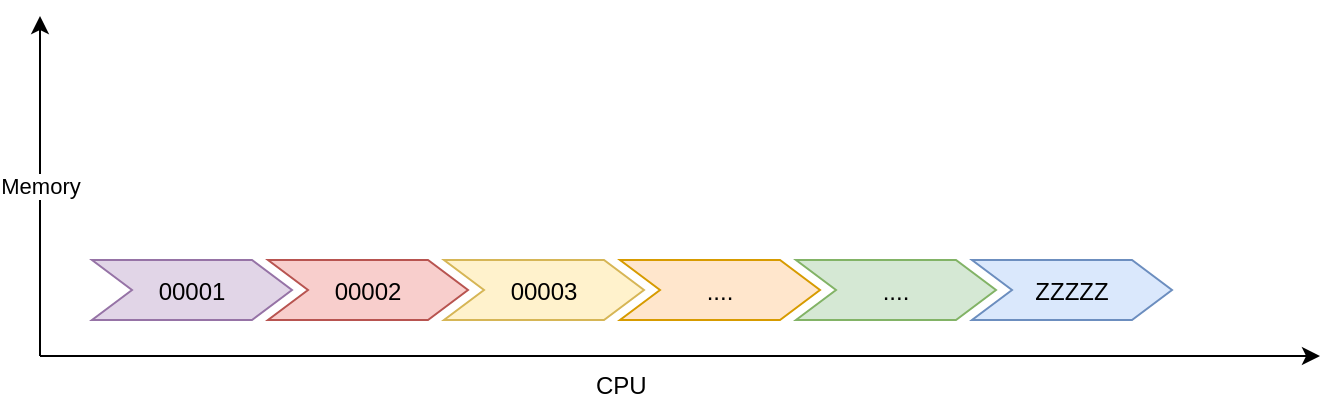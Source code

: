 <mxfile version="10.6.7" type="device"><diagram id="2N01S7aC5b8Qeyon5qwp" name="Page-1"><mxGraphModel dx="1351" dy="1117" grid="1" gridSize="10" guides="1" tooltips="1" connect="1" arrows="1" fold="1" page="1" pageScale="1" pageWidth="827" pageHeight="1169" math="0" shadow="0"><root><mxCell id="0"/><mxCell id="1" parent="0"/><mxCell id="52_Le-La0BQ9bk8Limpn-10" value="" style="swimlane;childLayout=stackLayout;horizontal=1;fillColor=none;horizontalStack=1;resizeParent=1;resizeParentMax=0;resizeLast=0;collapsible=0;strokeColor=none;stackBorder=10;stackSpacing=-12;resizable=1;align=center;points=[];fontColor=#000000;startSize=52;" vertex="1" parent="1"><mxGeometry x="86" y="140" width="560" height="102" as="geometry"/></mxCell><mxCell id="52_Le-La0BQ9bk8Limpn-11" value="00001" style="shape=step;perimeter=stepPerimeter;fixedSize=1;points=[];fillColor=#e1d5e7;strokeColor=#9673a6;" vertex="1" parent="52_Le-La0BQ9bk8Limpn-10"><mxGeometry x="10" y="62" width="100" height="30" as="geometry"/></mxCell><mxCell id="52_Le-La0BQ9bk8Limpn-12" value="00002" style="shape=step;perimeter=stepPerimeter;fixedSize=1;points=[];fillColor=#f8cecc;strokeColor=#b85450;" vertex="1" parent="52_Le-La0BQ9bk8Limpn-10"><mxGeometry x="98" y="62" width="100" height="30" as="geometry"/></mxCell><mxCell id="52_Le-La0BQ9bk8Limpn-13" value="00003" style="shape=step;perimeter=stepPerimeter;fixedSize=1;points=[];fillColor=#fff2cc;strokeColor=#d6b656;" vertex="1" parent="52_Le-La0BQ9bk8Limpn-10"><mxGeometry x="186" y="62" width="100" height="30" as="geometry"/></mxCell><mxCell id="52_Le-La0BQ9bk8Limpn-14" value="...." style="shape=step;perimeter=stepPerimeter;fixedSize=1;points=[];fillColor=#ffe6cc;strokeColor=#d79b00;" vertex="1" parent="52_Le-La0BQ9bk8Limpn-10"><mxGeometry x="274" y="62" width="100" height="30" as="geometry"/></mxCell><mxCell id="52_Le-La0BQ9bk8Limpn-15" value="...." style="shape=step;perimeter=stepPerimeter;fixedSize=1;points=[];fillColor=#d5e8d4;strokeColor=#82b366;" vertex="1" parent="52_Le-La0BQ9bk8Limpn-10"><mxGeometry x="362" y="62" width="100" height="30" as="geometry"/></mxCell><mxCell id="52_Le-La0BQ9bk8Limpn-16" value="ZZZZZ" style="shape=step;perimeter=stepPerimeter;fixedSize=1;points=[];fillColor=#dae8fc;strokeColor=#6c8ebf;" vertex="1" parent="52_Le-La0BQ9bk8Limpn-10"><mxGeometry x="450" y="62" width="100" height="30" as="geometry"/></mxCell><mxCell id="52_Le-La0BQ9bk8Limpn-19" value="Memory" style="endArrow=classic;html=1;" edge="1" parent="1"><mxGeometry width="50" height="50" relative="1" as="geometry"><mxPoint x="70" y="250" as="sourcePoint"/><mxPoint x="70" y="80" as="targetPoint"/></mxGeometry></mxCell><mxCell id="52_Le-La0BQ9bk8Limpn-20" value="" style="endArrow=classic;html=1;" edge="1" parent="1"><mxGeometry width="50" height="50" relative="1" as="geometry"><mxPoint x="70" y="250" as="sourcePoint"/><mxPoint x="710" y="250" as="targetPoint"/></mxGeometry></mxCell><mxCell id="52_Le-La0BQ9bk8Limpn-21" value="CPU" style="text;html=1;resizable=0;points=[];autosize=1;align=left;verticalAlign=top;spacingTop=-4;" vertex="1" parent="1"><mxGeometry x="346" y="255" width="40" height="20" as="geometry"/></mxCell></root></mxGraphModel></diagram></mxfile>